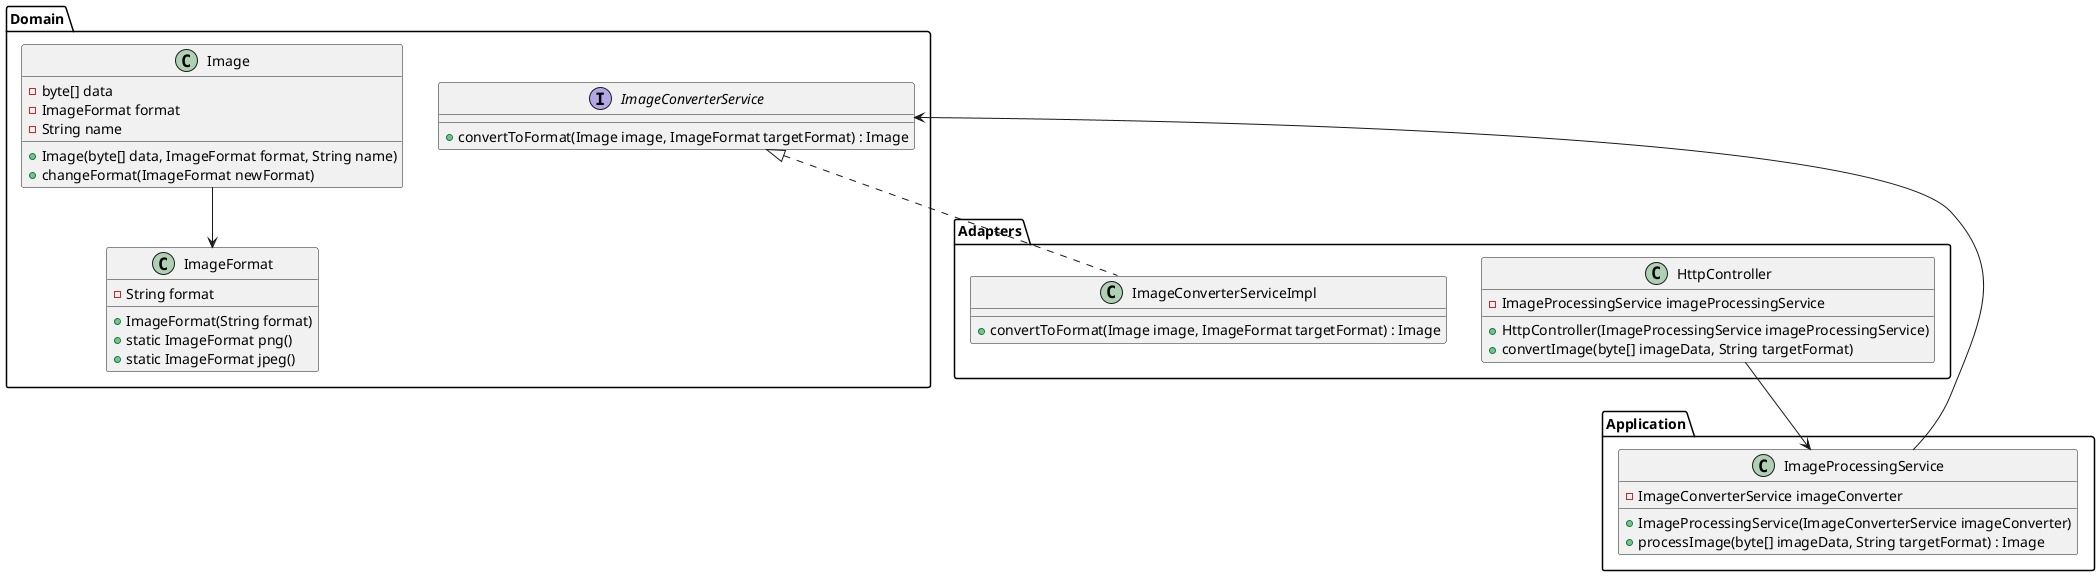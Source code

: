 @startuml

!define ENTITY class
!define SERVICE interface
!define VALUE_OBJECT class
!define ADAPTER class
!define APPLICATION_SERVICE class

package Domain {
    ENTITY Image {
        - byte[] data
        - ImageFormat format
        - String name
        + Image(byte[] data, ImageFormat format, String name)
        + changeFormat(ImageFormat newFormat)
    }

    VALUE_OBJECT ImageFormat {
        - String format
        + ImageFormat(String format)
        + static ImageFormat png()
        + static ImageFormat jpeg()
    }

    SERVICE ImageConverterService {
        + convertToFormat(Image image, ImageFormat targetFormat) : Image
    }
}

package Application {
    APPLICATION_SERVICE ImageProcessingService {
        - ImageConverterService imageConverter
        + ImageProcessingService(ImageConverterService imageConverter)
        + processImage(byte[] imageData, String targetFormat) : Image
    }
}

package Adapters {
    ADAPTER HttpController {
        - ImageProcessingService imageProcessingService
        + HttpController(ImageProcessingService imageProcessingService)
        + convertImage(byte[] imageData, String targetFormat)
    }

    ADAPTER ImageConverterServiceImpl implements Domain.ImageConverterService {
        + convertToFormat(Image image, ImageFormat targetFormat) : Image
    }
}

Domain.Image  -->  Domain.ImageFormat
Application.ImageProcessingService  -->  Domain.ImageConverterService
Adapters.HttpController  -->  Application.ImageProcessingService

@enduml

